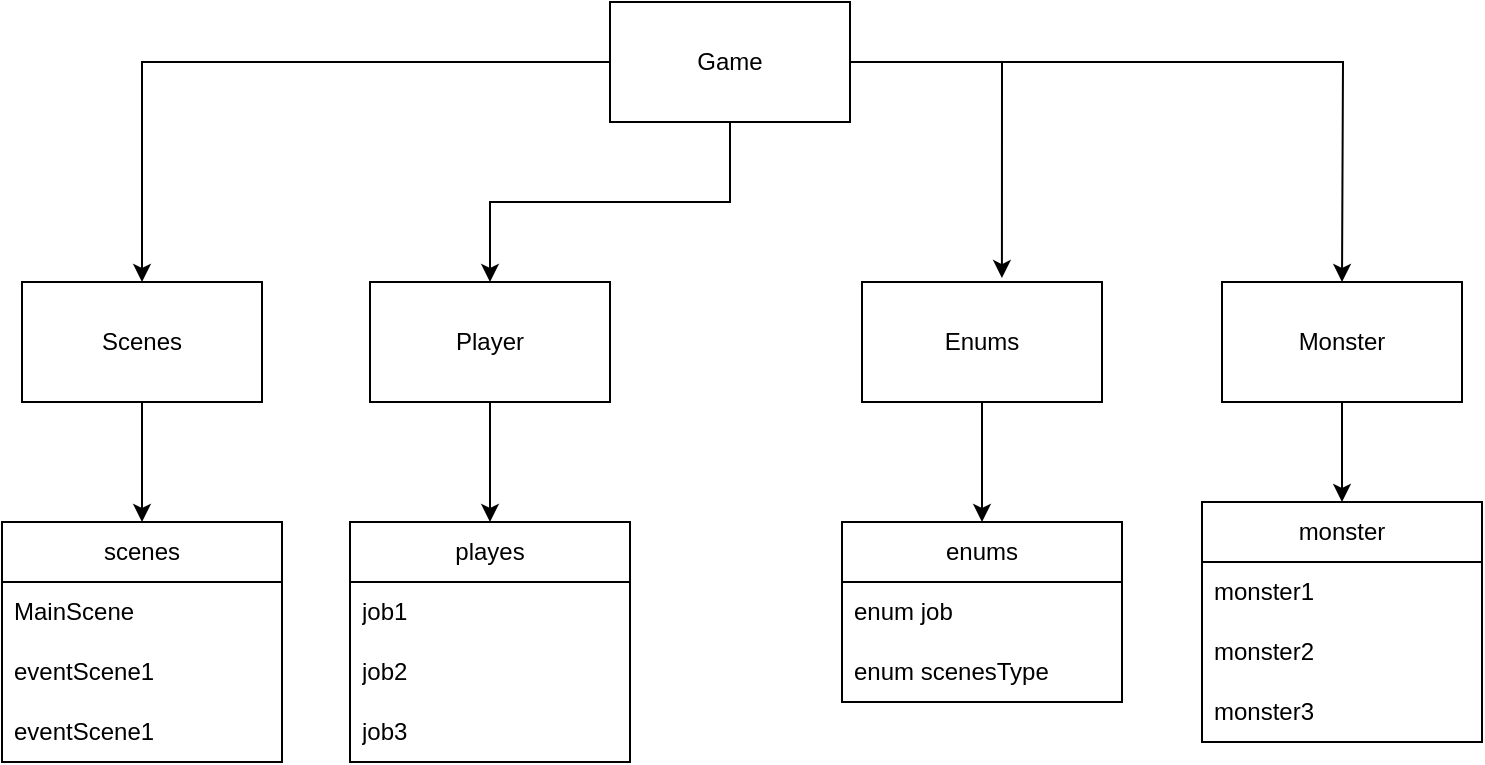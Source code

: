 <mxfile version="24.7.7">
  <diagram name="페이지-1" id="ybcereJRjwq0Tpr9Gh8Q">
    <mxGraphModel dx="1434" dy="780" grid="1" gridSize="10" guides="1" tooltips="1" connect="1" arrows="1" fold="1" page="1" pageScale="1" pageWidth="827" pageHeight="1169" math="0" shadow="0">
      <root>
        <mxCell id="0" />
        <mxCell id="1" parent="0" />
        <mxCell id="Dj0eHKGf-awNQbiUCnzX-33" style="edgeStyle=orthogonalEdgeStyle;rounded=0;orthogonalLoop=1;jettySize=auto;html=1;entryX=0.5;entryY=0;entryDx=0;entryDy=0;" parent="1" source="Dj0eHKGf-awNQbiUCnzX-1" target="Dj0eHKGf-awNQbiUCnzX-9" edge="1">
          <mxGeometry relative="1" as="geometry" />
        </mxCell>
        <mxCell id="Dj0eHKGf-awNQbiUCnzX-1" value="Scenes" style="rounded=0;whiteSpace=wrap;html=1;" parent="1" vertex="1">
          <mxGeometry x="60" y="150" width="120" height="60" as="geometry" />
        </mxCell>
        <mxCell id="Dj0eHKGf-awNQbiUCnzX-34" style="edgeStyle=orthogonalEdgeStyle;rounded=0;orthogonalLoop=1;jettySize=auto;html=1;entryX=0.5;entryY=0;entryDx=0;entryDy=0;" parent="1" source="Dj0eHKGf-awNQbiUCnzX-2" target="Dj0eHKGf-awNQbiUCnzX-16" edge="1">
          <mxGeometry relative="1" as="geometry" />
        </mxCell>
        <mxCell id="Dj0eHKGf-awNQbiUCnzX-2" value="Player" style="rounded=0;whiteSpace=wrap;html=1;" parent="1" vertex="1">
          <mxGeometry x="234" y="150" width="120" height="60" as="geometry" />
        </mxCell>
        <mxCell id="Dj0eHKGf-awNQbiUCnzX-28" style="edgeStyle=orthogonalEdgeStyle;rounded=0;orthogonalLoop=1;jettySize=auto;html=1;entryX=0.5;entryY=0;entryDx=0;entryDy=0;" parent="1" source="Dj0eHKGf-awNQbiUCnzX-3" target="Dj0eHKGf-awNQbiUCnzX-1" edge="1">
          <mxGeometry relative="1" as="geometry" />
        </mxCell>
        <mxCell id="Dj0eHKGf-awNQbiUCnzX-30" style="edgeStyle=orthogonalEdgeStyle;rounded=0;orthogonalLoop=1;jettySize=auto;html=1;" parent="1" source="Dj0eHKGf-awNQbiUCnzX-3" edge="1">
          <mxGeometry relative="1" as="geometry">
            <mxPoint x="720" y="150" as="targetPoint" />
          </mxGeometry>
        </mxCell>
        <mxCell id="Dj0eHKGf-awNQbiUCnzX-32" style="edgeStyle=orthogonalEdgeStyle;rounded=0;orthogonalLoop=1;jettySize=auto;html=1;" parent="1" source="Dj0eHKGf-awNQbiUCnzX-3" target="Dj0eHKGf-awNQbiUCnzX-2" edge="1">
          <mxGeometry relative="1" as="geometry" />
        </mxCell>
        <mxCell id="Dj0eHKGf-awNQbiUCnzX-3" value="Game" style="rounded=0;whiteSpace=wrap;html=1;" parent="1" vertex="1">
          <mxGeometry x="354" y="10" width="120" height="60" as="geometry" />
        </mxCell>
        <mxCell id="Dj0eHKGf-awNQbiUCnzX-35" style="edgeStyle=orthogonalEdgeStyle;rounded=0;orthogonalLoop=1;jettySize=auto;html=1;entryX=0.5;entryY=0;entryDx=0;entryDy=0;" parent="1" source="Dj0eHKGf-awNQbiUCnzX-6" target="Dj0eHKGf-awNQbiUCnzX-24" edge="1">
          <mxGeometry relative="1" as="geometry" />
        </mxCell>
        <mxCell id="Dj0eHKGf-awNQbiUCnzX-6" value="Enums" style="rounded=0;whiteSpace=wrap;html=1;" parent="1" vertex="1">
          <mxGeometry x="480" y="150" width="120" height="60" as="geometry" />
        </mxCell>
        <mxCell id="Dj0eHKGf-awNQbiUCnzX-9" value="scenes" style="swimlane;fontStyle=0;childLayout=stackLayout;horizontal=1;startSize=30;horizontalStack=0;resizeParent=1;resizeParentMax=0;resizeLast=0;collapsible=1;marginBottom=0;whiteSpace=wrap;html=1;" parent="1" vertex="1">
          <mxGeometry x="50" y="270" width="140" height="120" as="geometry">
            <mxRectangle x="30" y="150" width="60" height="30" as="alternateBounds" />
          </mxGeometry>
        </mxCell>
        <mxCell id="Dj0eHKGf-awNQbiUCnzX-10" value="MainScene" style="text;strokeColor=none;fillColor=none;align=left;verticalAlign=middle;spacingLeft=4;spacingRight=4;overflow=hidden;points=[[0,0.5],[1,0.5]];portConstraint=eastwest;rotatable=0;whiteSpace=wrap;html=1;" parent="Dj0eHKGf-awNQbiUCnzX-9" vertex="1">
          <mxGeometry y="30" width="140" height="30" as="geometry" />
        </mxCell>
        <mxCell id="Dj0eHKGf-awNQbiUCnzX-11" value="eventScene1" style="text;strokeColor=none;fillColor=none;align=left;verticalAlign=middle;spacingLeft=4;spacingRight=4;overflow=hidden;points=[[0,0.5],[1,0.5]];portConstraint=eastwest;rotatable=0;whiteSpace=wrap;html=1;" parent="Dj0eHKGf-awNQbiUCnzX-9" vertex="1">
          <mxGeometry y="60" width="140" height="30" as="geometry" />
        </mxCell>
        <mxCell id="Dj0eHKGf-awNQbiUCnzX-12" value="eventScene1" style="text;strokeColor=none;fillColor=none;align=left;verticalAlign=middle;spacingLeft=4;spacingRight=4;overflow=hidden;points=[[0,0.5],[1,0.5]];portConstraint=eastwest;rotatable=0;whiteSpace=wrap;html=1;" parent="Dj0eHKGf-awNQbiUCnzX-9" vertex="1">
          <mxGeometry y="90" width="140" height="30" as="geometry" />
        </mxCell>
        <mxCell id="Dj0eHKGf-awNQbiUCnzX-16" value="playes" style="swimlane;fontStyle=0;childLayout=stackLayout;horizontal=1;startSize=30;horizontalStack=0;resizeParent=1;resizeParentMax=0;resizeLast=0;collapsible=1;marginBottom=0;whiteSpace=wrap;html=1;" parent="1" vertex="1">
          <mxGeometry x="224" y="270" width="140" height="120" as="geometry" />
        </mxCell>
        <mxCell id="Dj0eHKGf-awNQbiUCnzX-17" value="job1" style="text;strokeColor=none;fillColor=none;align=left;verticalAlign=middle;spacingLeft=4;spacingRight=4;overflow=hidden;points=[[0,0.5],[1,0.5]];portConstraint=eastwest;rotatable=0;whiteSpace=wrap;html=1;" parent="Dj0eHKGf-awNQbiUCnzX-16" vertex="1">
          <mxGeometry y="30" width="140" height="30" as="geometry" />
        </mxCell>
        <mxCell id="Dj0eHKGf-awNQbiUCnzX-18" value="job2" style="text;strokeColor=none;fillColor=none;align=left;verticalAlign=middle;spacingLeft=4;spacingRight=4;overflow=hidden;points=[[0,0.5],[1,0.5]];portConstraint=eastwest;rotatable=0;whiteSpace=wrap;html=1;" parent="Dj0eHKGf-awNQbiUCnzX-16" vertex="1">
          <mxGeometry y="60" width="140" height="30" as="geometry" />
        </mxCell>
        <mxCell id="Dj0eHKGf-awNQbiUCnzX-19" value="job3" style="text;strokeColor=none;fillColor=none;align=left;verticalAlign=middle;spacingLeft=4;spacingRight=4;overflow=hidden;points=[[0,0.5],[1,0.5]];portConstraint=eastwest;rotatable=0;whiteSpace=wrap;html=1;" parent="Dj0eHKGf-awNQbiUCnzX-16" vertex="1">
          <mxGeometry y="90" width="140" height="30" as="geometry" />
        </mxCell>
        <mxCell id="Dj0eHKGf-awNQbiUCnzX-24" value="enums" style="swimlane;fontStyle=0;childLayout=stackLayout;horizontal=1;startSize=30;horizontalStack=0;resizeParent=1;resizeParentMax=0;resizeLast=0;collapsible=1;marginBottom=0;whiteSpace=wrap;html=1;" parent="1" vertex="1">
          <mxGeometry x="470" y="270" width="140" height="90" as="geometry" />
        </mxCell>
        <mxCell id="Dj0eHKGf-awNQbiUCnzX-25" value="enum job" style="text;strokeColor=none;fillColor=none;align=left;verticalAlign=middle;spacingLeft=4;spacingRight=4;overflow=hidden;points=[[0,0.5],[1,0.5]];portConstraint=eastwest;rotatable=0;whiteSpace=wrap;html=1;" parent="Dj0eHKGf-awNQbiUCnzX-24" vertex="1">
          <mxGeometry y="30" width="140" height="30" as="geometry" />
        </mxCell>
        <mxCell id="Dj0eHKGf-awNQbiUCnzX-26" value="enum scenesType" style="text;strokeColor=none;fillColor=none;align=left;verticalAlign=middle;spacingLeft=4;spacingRight=4;overflow=hidden;points=[[0,0.5],[1,0.5]];portConstraint=eastwest;rotatable=0;whiteSpace=wrap;html=1;" parent="Dj0eHKGf-awNQbiUCnzX-24" vertex="1">
          <mxGeometry y="60" width="140" height="30" as="geometry" />
        </mxCell>
        <mxCell id="Dj0eHKGf-awNQbiUCnzX-31" style="edgeStyle=orthogonalEdgeStyle;rounded=0;orthogonalLoop=1;jettySize=auto;html=1;entryX=0.583;entryY=-0.033;entryDx=0;entryDy=0;entryPerimeter=0;" parent="1" source="Dj0eHKGf-awNQbiUCnzX-3" target="Dj0eHKGf-awNQbiUCnzX-6" edge="1">
          <mxGeometry relative="1" as="geometry" />
        </mxCell>
        <mxCell id="9pJYbi1Ba1ncTGaJKoLc-1" style="edgeStyle=orthogonalEdgeStyle;rounded=0;orthogonalLoop=1;jettySize=auto;html=1;entryX=0.5;entryY=0;entryDx=0;entryDy=0;" edge="1" parent="1" source="Dj0eHKGf-awNQbiUCnzX-36" target="Dj0eHKGf-awNQbiUCnzX-37">
          <mxGeometry relative="1" as="geometry" />
        </mxCell>
        <mxCell id="Dj0eHKGf-awNQbiUCnzX-36" value="Monster" style="rounded=0;whiteSpace=wrap;html=1;" parent="1" vertex="1">
          <mxGeometry x="660" y="150" width="120" height="60" as="geometry" />
        </mxCell>
        <mxCell id="Dj0eHKGf-awNQbiUCnzX-37" value="monster" style="swimlane;fontStyle=0;childLayout=stackLayout;horizontal=1;startSize=30;horizontalStack=0;resizeParent=1;resizeParentMax=0;resizeLast=0;collapsible=1;marginBottom=0;whiteSpace=wrap;html=1;" parent="1" vertex="1">
          <mxGeometry x="650" y="260" width="140" height="120" as="geometry" />
        </mxCell>
        <mxCell id="Dj0eHKGf-awNQbiUCnzX-38" value="monster1" style="text;strokeColor=none;fillColor=none;align=left;verticalAlign=middle;spacingLeft=4;spacingRight=4;overflow=hidden;points=[[0,0.5],[1,0.5]];portConstraint=eastwest;rotatable=0;whiteSpace=wrap;html=1;" parent="Dj0eHKGf-awNQbiUCnzX-37" vertex="1">
          <mxGeometry y="30" width="140" height="30" as="geometry" />
        </mxCell>
        <mxCell id="Dj0eHKGf-awNQbiUCnzX-39" value="monster2" style="text;strokeColor=none;fillColor=none;align=left;verticalAlign=middle;spacingLeft=4;spacingRight=4;overflow=hidden;points=[[0,0.5],[1,0.5]];portConstraint=eastwest;rotatable=0;whiteSpace=wrap;html=1;" parent="Dj0eHKGf-awNQbiUCnzX-37" vertex="1">
          <mxGeometry y="60" width="140" height="30" as="geometry" />
        </mxCell>
        <mxCell id="Dj0eHKGf-awNQbiUCnzX-40" value="monster3" style="text;strokeColor=none;fillColor=none;align=left;verticalAlign=middle;spacingLeft=4;spacingRight=4;overflow=hidden;points=[[0,0.5],[1,0.5]];portConstraint=eastwest;rotatable=0;whiteSpace=wrap;html=1;" parent="Dj0eHKGf-awNQbiUCnzX-37" vertex="1">
          <mxGeometry y="90" width="140" height="30" as="geometry" />
        </mxCell>
      </root>
    </mxGraphModel>
  </diagram>
</mxfile>
